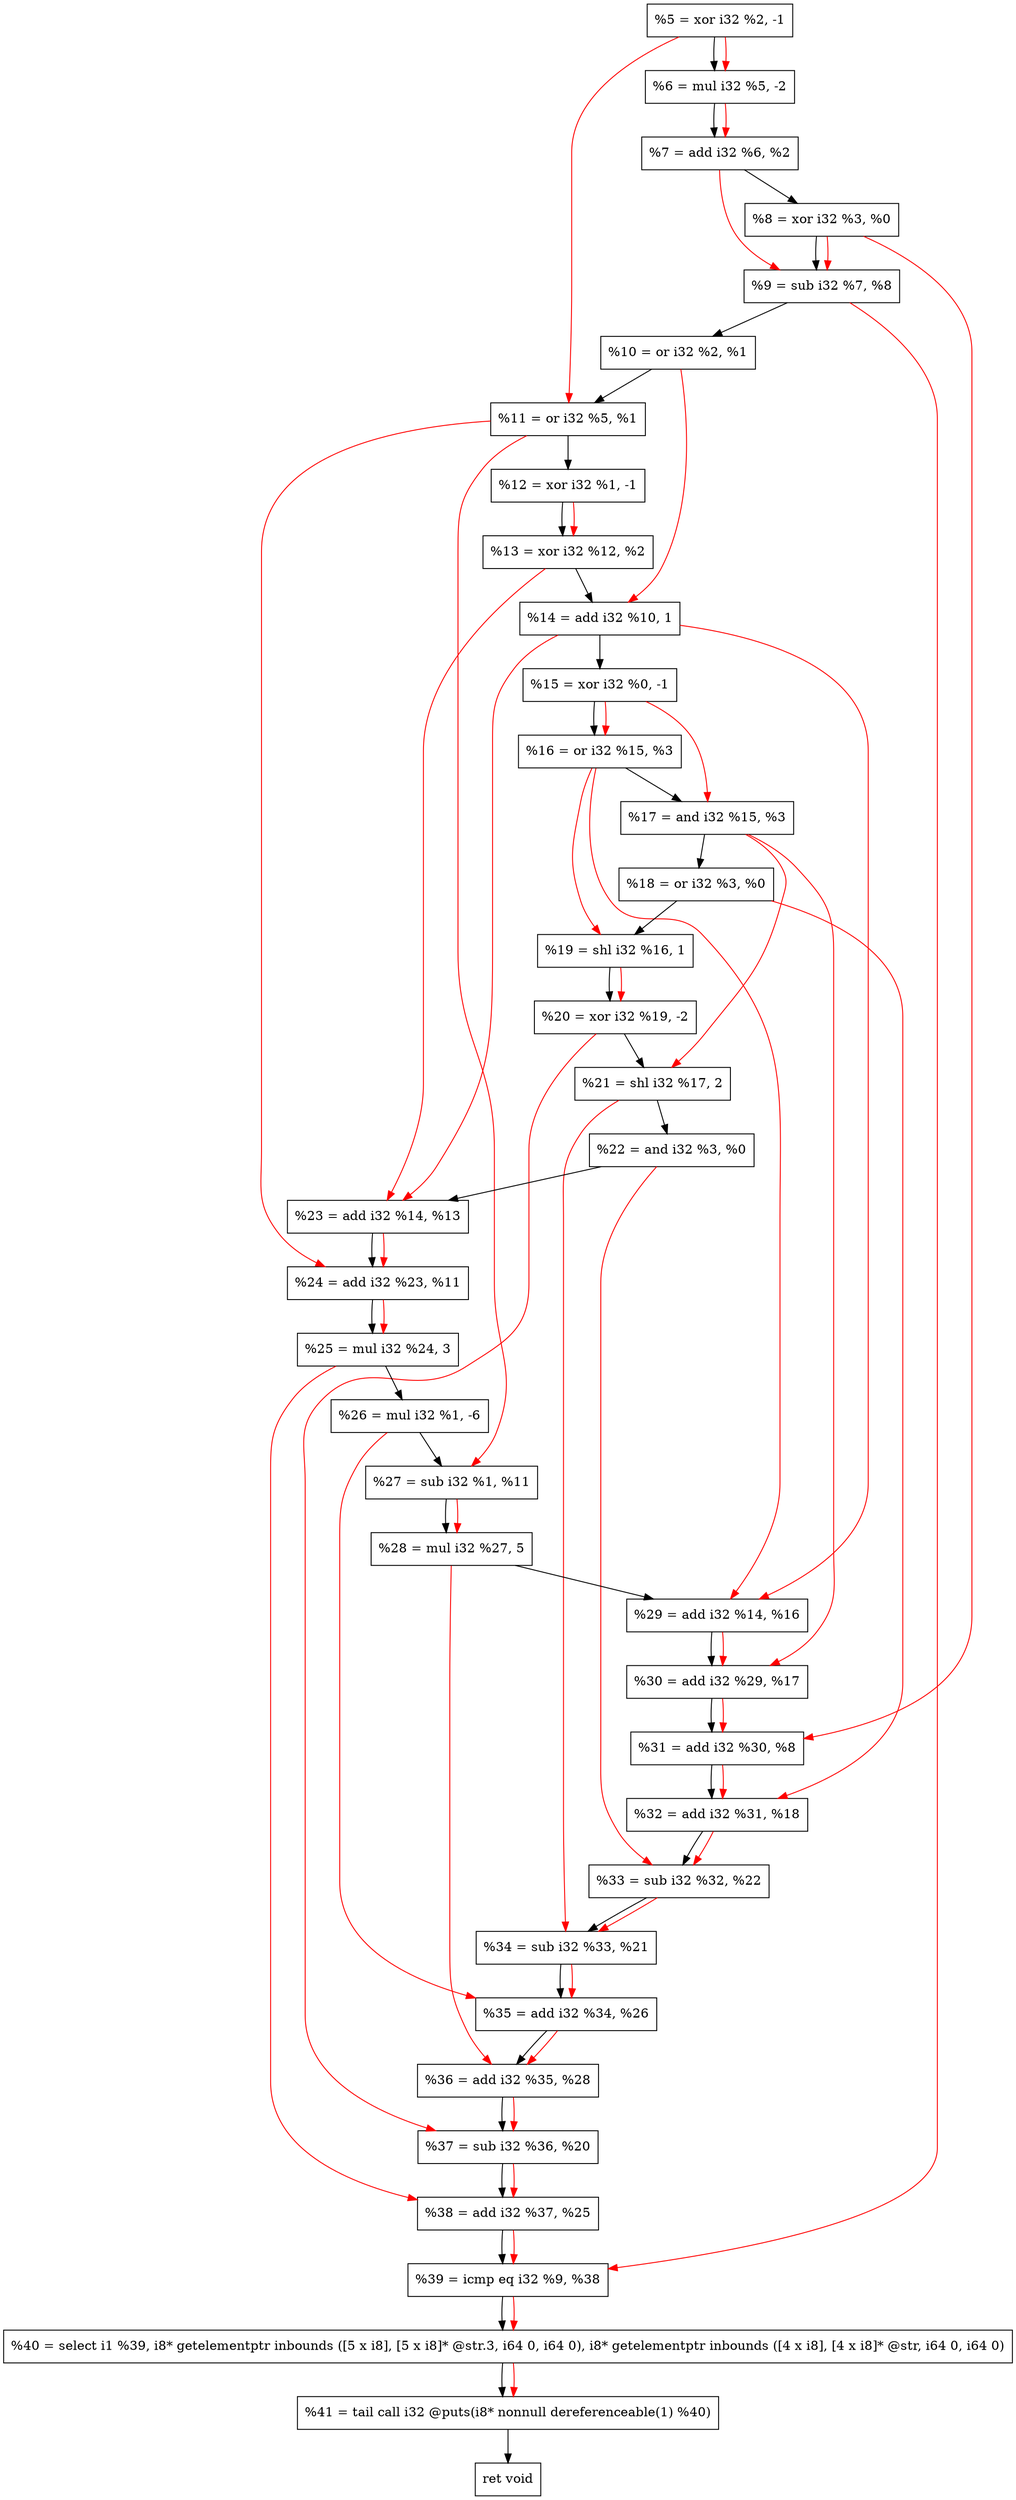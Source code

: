 digraph "DFG for'crackme' function" {
	Node0x2103020[shape=record, label="  %5 = xor i32 %2, -1"];
	Node0x21030c0[shape=record, label="  %6 = mul i32 %5, -2"];
	Node0x2103130[shape=record, label="  %7 = add i32 %6, %2"];
	Node0x21031a0[shape=record, label="  %8 = xor i32 %3, %0"];
	Node0x2103210[shape=record, label="  %9 = sub i32 %7, %8"];
	Node0x2103280[shape=record, label="  %10 = or i32 %2, %1"];
	Node0x21032f0[shape=record, label="  %11 = or i32 %5, %1"];
	Node0x2103360[shape=record, label="  %12 = xor i32 %1, -1"];
	Node0x21033d0[shape=record, label="  %13 = xor i32 %12, %2"];
	Node0x2103470[shape=record, label="  %14 = add i32 %10, 1"];
	Node0x21034e0[shape=record, label="  %15 = xor i32 %0, -1"];
	Node0x2103550[shape=record, label="  %16 = or i32 %15, %3"];
	Node0x21035c0[shape=record, label="  %17 = and i32 %15, %3"];
	Node0x2103630[shape=record, label="  %18 = or i32 %3, %0"];
	Node0x21036a0[shape=record, label="  %19 = shl i32 %16, 1"];
	Node0x2103710[shape=record, label="  %20 = xor i32 %19, -2"];
	Node0x21037b0[shape=record, label="  %21 = shl i32 %17, 2"];
	Node0x2103820[shape=record, label="  %22 = and i32 %3, %0"];
	Node0x2103890[shape=record, label="  %23 = add i32 %14, %13"];
	Node0x2103900[shape=record, label="  %24 = add i32 %23, %11"];
	Node0x21039a0[shape=record, label="  %25 = mul i32 %24, 3"];
	Node0x2103a40[shape=record, label="  %26 = mul i32 %1, -6"];
	Node0x2103ab0[shape=record, label="  %27 = sub i32 %1, %11"];
	Node0x2103b50[shape=record, label="  %28 = mul i32 %27, 5"];
	Node0x2103bc0[shape=record, label="  %29 = add i32 %14, %16"];
	Node0x2103c30[shape=record, label="  %30 = add i32 %29, %17"];
	Node0x2103ca0[shape=record, label="  %31 = add i32 %30, %8"];
	Node0x2103d10[shape=record, label="  %32 = add i32 %31, %18"];
	Node0x2103f90[shape=record, label="  %33 = sub i32 %32, %22"];
	Node0x2104000[shape=record, label="  %34 = sub i32 %33, %21"];
	Node0x2104070[shape=record, label="  %35 = add i32 %34, %26"];
	Node0x21040e0[shape=record, label="  %36 = add i32 %35, %28"];
	Node0x2104150[shape=record, label="  %37 = sub i32 %36, %20"];
	Node0x21041c0[shape=record, label="  %38 = add i32 %37, %25"];
	Node0x2104230[shape=record, label="  %39 = icmp eq i32 %9, %38"];
	Node0x20a3268[shape=record, label="  %40 = select i1 %39, i8* getelementptr inbounds ([5 x i8], [5 x i8]* @str.3, i64 0, i64 0), i8* getelementptr inbounds ([4 x i8], [4 x i8]* @str, i64 0, i64 0)"];
	Node0x21046d0[shape=record, label="  %41 = tail call i32 @puts(i8* nonnull dereferenceable(1) %40)"];
	Node0x2104720[shape=record, label="  ret void"];
	Node0x2103020 -> Node0x21030c0;
	Node0x21030c0 -> Node0x2103130;
	Node0x2103130 -> Node0x21031a0;
	Node0x21031a0 -> Node0x2103210;
	Node0x2103210 -> Node0x2103280;
	Node0x2103280 -> Node0x21032f0;
	Node0x21032f0 -> Node0x2103360;
	Node0x2103360 -> Node0x21033d0;
	Node0x21033d0 -> Node0x2103470;
	Node0x2103470 -> Node0x21034e0;
	Node0x21034e0 -> Node0x2103550;
	Node0x2103550 -> Node0x21035c0;
	Node0x21035c0 -> Node0x2103630;
	Node0x2103630 -> Node0x21036a0;
	Node0x21036a0 -> Node0x2103710;
	Node0x2103710 -> Node0x21037b0;
	Node0x21037b0 -> Node0x2103820;
	Node0x2103820 -> Node0x2103890;
	Node0x2103890 -> Node0x2103900;
	Node0x2103900 -> Node0x21039a0;
	Node0x21039a0 -> Node0x2103a40;
	Node0x2103a40 -> Node0x2103ab0;
	Node0x2103ab0 -> Node0x2103b50;
	Node0x2103b50 -> Node0x2103bc0;
	Node0x2103bc0 -> Node0x2103c30;
	Node0x2103c30 -> Node0x2103ca0;
	Node0x2103ca0 -> Node0x2103d10;
	Node0x2103d10 -> Node0x2103f90;
	Node0x2103f90 -> Node0x2104000;
	Node0x2104000 -> Node0x2104070;
	Node0x2104070 -> Node0x21040e0;
	Node0x21040e0 -> Node0x2104150;
	Node0x2104150 -> Node0x21041c0;
	Node0x21041c0 -> Node0x2104230;
	Node0x2104230 -> Node0x20a3268;
	Node0x20a3268 -> Node0x21046d0;
	Node0x21046d0 -> Node0x2104720;
edge [color=red]
	Node0x2103020 -> Node0x21030c0;
	Node0x21030c0 -> Node0x2103130;
	Node0x2103130 -> Node0x2103210;
	Node0x21031a0 -> Node0x2103210;
	Node0x2103020 -> Node0x21032f0;
	Node0x2103360 -> Node0x21033d0;
	Node0x2103280 -> Node0x2103470;
	Node0x21034e0 -> Node0x2103550;
	Node0x21034e0 -> Node0x21035c0;
	Node0x2103550 -> Node0x21036a0;
	Node0x21036a0 -> Node0x2103710;
	Node0x21035c0 -> Node0x21037b0;
	Node0x2103470 -> Node0x2103890;
	Node0x21033d0 -> Node0x2103890;
	Node0x2103890 -> Node0x2103900;
	Node0x21032f0 -> Node0x2103900;
	Node0x2103900 -> Node0x21039a0;
	Node0x21032f0 -> Node0x2103ab0;
	Node0x2103ab0 -> Node0x2103b50;
	Node0x2103470 -> Node0x2103bc0;
	Node0x2103550 -> Node0x2103bc0;
	Node0x2103bc0 -> Node0x2103c30;
	Node0x21035c0 -> Node0x2103c30;
	Node0x2103c30 -> Node0x2103ca0;
	Node0x21031a0 -> Node0x2103ca0;
	Node0x2103ca0 -> Node0x2103d10;
	Node0x2103630 -> Node0x2103d10;
	Node0x2103d10 -> Node0x2103f90;
	Node0x2103820 -> Node0x2103f90;
	Node0x2103f90 -> Node0x2104000;
	Node0x21037b0 -> Node0x2104000;
	Node0x2104000 -> Node0x2104070;
	Node0x2103a40 -> Node0x2104070;
	Node0x2104070 -> Node0x21040e0;
	Node0x2103b50 -> Node0x21040e0;
	Node0x21040e0 -> Node0x2104150;
	Node0x2103710 -> Node0x2104150;
	Node0x2104150 -> Node0x21041c0;
	Node0x21039a0 -> Node0x21041c0;
	Node0x2103210 -> Node0x2104230;
	Node0x21041c0 -> Node0x2104230;
	Node0x2104230 -> Node0x20a3268;
	Node0x20a3268 -> Node0x21046d0;
}
